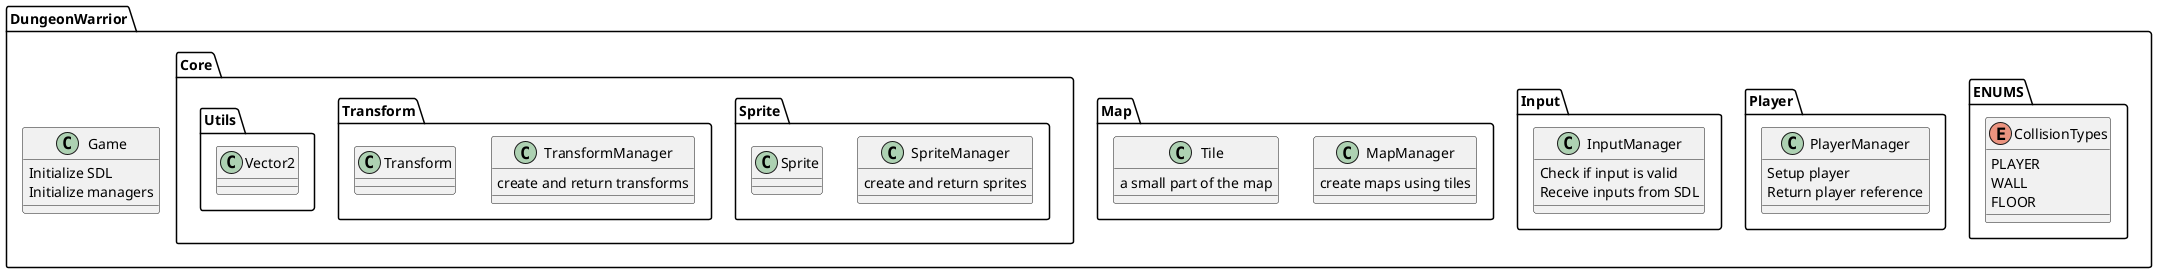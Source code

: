 ﻿@startuml
'https://plantuml.com/sequence-diagram

'Systems'
package DungeonWarrior 
{
    package ENUMS
    {
        enum CollisionTypes 
        {
            PLAYER
            WALL
            FLOOR
        }
    }

    class Game 
    {
        Initialize SDL
        Initialize managers
    }
    
    package Player
    {
        class PlayerManager 
        {
            Setup player
            Return player reference
        }
    }
    
    package Input 
    {
        class InputManager
        {
            Check if input is valid
            Receive inputs from SDL
        }
    }
    
    package Map
    {
        class MapManager
        {
            create maps using tiles 
        }
        
        class Tile 
        {
            a small part of the map
        }
    }
    
    package Core 
    {
        package Sprite
        {
            class SpriteManager
            {
                create and return sprites
            }
            
            class Sprite
            {
                
            }
        }
        
        package Transform
        {
            class TransformManager
            {
                create and return transforms
            }
            
            class Transform
            {
                
            }
        }
        
        package Utils
        {
            class Vector2
            {
                
            }
        }
    }
}


@enduml